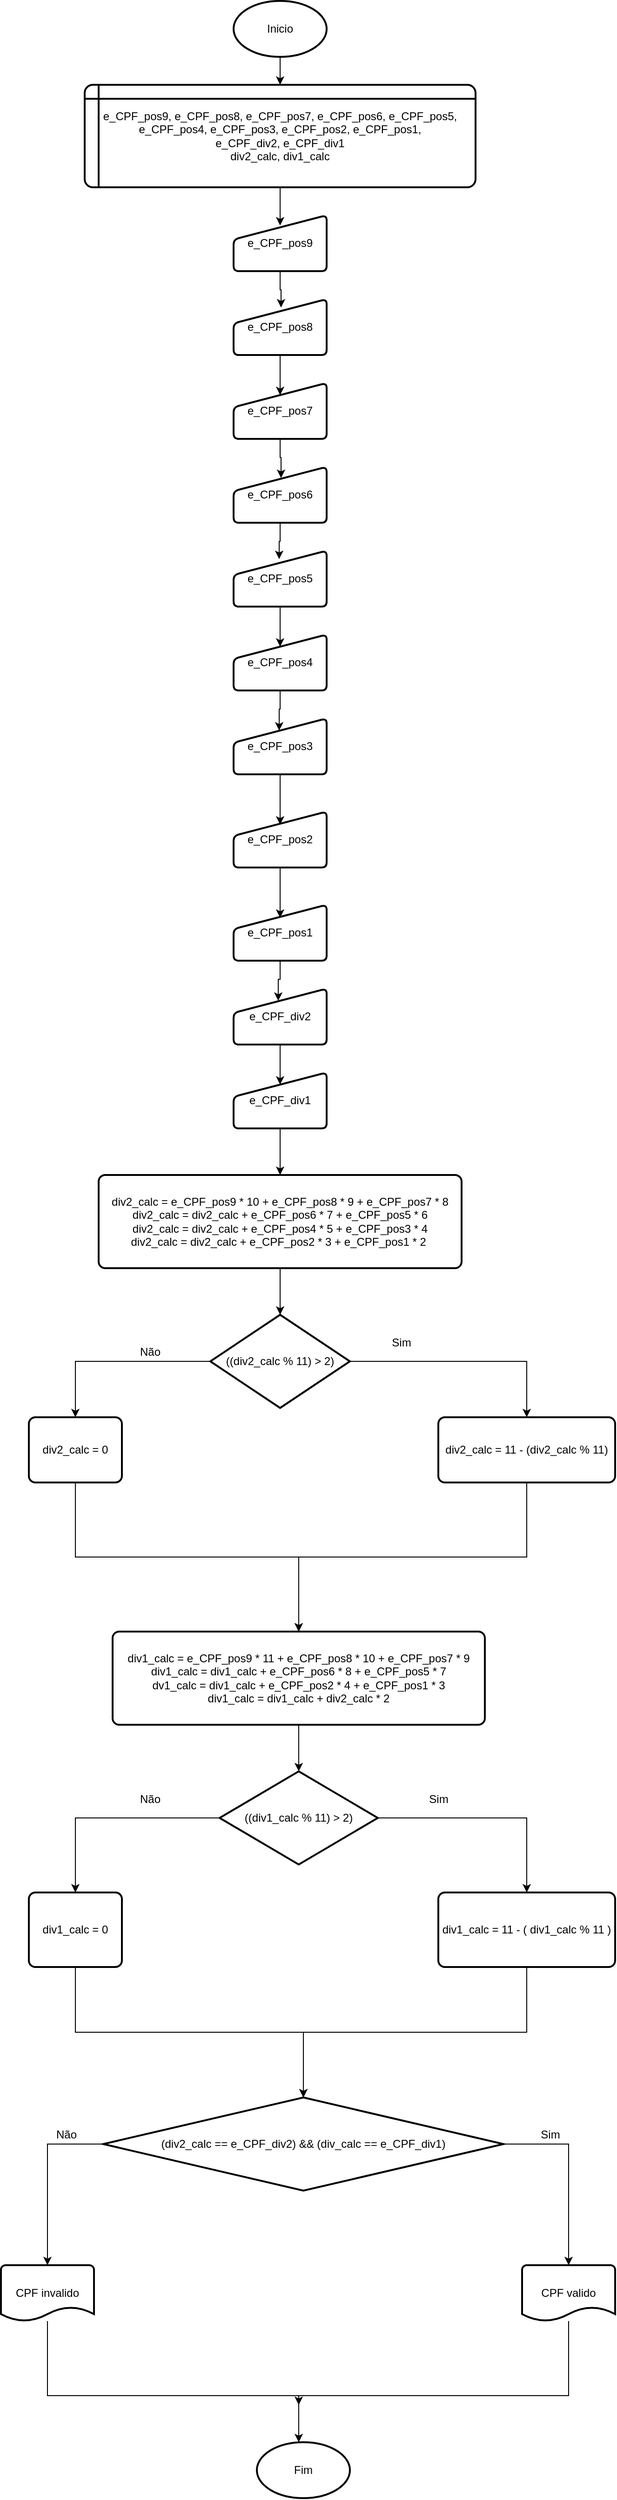 <mxfile version="14.4.9" type="google"><diagram id="ymmi0cdggnrDbH4_JByS" name="Page-1"><mxGraphModel dx="782" dy="482" grid="1" gridSize="10" guides="1" tooltips="1" connect="1" arrows="1" fold="1" page="1" pageScale="1" pageWidth="827" pageHeight="1169" math="0" shadow="0"><root><mxCell id="0"/><mxCell id="1" parent="0"/><mxCell id="In9KPS9zerUKqNhiDzna-3" style="edgeStyle=orthogonalEdgeStyle;rounded=0;orthogonalLoop=1;jettySize=auto;html=1;entryX=0.5;entryY=0;entryDx=0;entryDy=0;" parent="1" source="In9KPS9zerUKqNhiDzna-1" target="In9KPS9zerUKqNhiDzna-2" edge="1"><mxGeometry relative="1" as="geometry"/></mxCell><mxCell id="In9KPS9zerUKqNhiDzna-1" value="&lt;font style=&quot;vertical-align: inherit&quot;&gt;&lt;font style=&quot;vertical-align: inherit&quot;&gt;&lt;font style=&quot;vertical-align: inherit&quot;&gt;&lt;font style=&quot;vertical-align: inherit&quot;&gt;&lt;font style=&quot;vertical-align: inherit&quot;&gt;&lt;font style=&quot;vertical-align: inherit&quot;&gt;Inicio&lt;/font&gt;&lt;/font&gt;&lt;/font&gt;&lt;/font&gt;&lt;/font&gt;&lt;/font&gt;" style="strokeWidth=2;html=1;shape=mxgraph.flowchart.start_1;whiteSpace=wrap;" parent="1" vertex="1"><mxGeometry x="270" y="10" width="100" height="60" as="geometry"/></mxCell><mxCell id="In9KPS9zerUKqNhiDzna-8" style="edgeStyle=orthogonalEdgeStyle;rounded=0;orthogonalLoop=1;jettySize=auto;html=1;entryX=0.5;entryY=0.183;entryDx=0;entryDy=0;entryPerimeter=0;" parent="1" source="In9KPS9zerUKqNhiDzna-2" target="In9KPS9zerUKqNhiDzna-4" edge="1"><mxGeometry relative="1" as="geometry"/></mxCell><mxCell id="In9KPS9zerUKqNhiDzna-2" value="&lt;font style=&quot;vertical-align: inherit&quot;&gt;&lt;font style=&quot;vertical-align: inherit&quot;&gt;&lt;font style=&quot;vertical-align: inherit&quot;&gt;&lt;font style=&quot;vertical-align: inherit&quot;&gt;e_CPF_pos9, e_CPF_pos8, e_CPF_pos7, e_CPF_pos6, e_CPF_pos5,&lt;br&gt;e_CPF_pos4, e_CPF_pos3, e_CPF_pos2, e_CPF_pos1,&lt;br&gt;e_CPF_div2, e_CPF_div1&lt;br&gt;div2_calc, div1_calc&lt;br&gt;&lt;/font&gt;&lt;/font&gt;&lt;/font&gt;&lt;/font&gt;" style="shape=internalStorage;whiteSpace=wrap;html=1;dx=15;dy=15;rounded=1;arcSize=8;strokeWidth=2;" parent="1" vertex="1"><mxGeometry x="110" y="100" width="420" height="110" as="geometry"/></mxCell><mxCell id="In9KPS9zerUKqNhiDzna-9" style="edgeStyle=orthogonalEdgeStyle;rounded=0;orthogonalLoop=1;jettySize=auto;html=1;entryX=0.51;entryY=0.15;entryDx=0;entryDy=0;entryPerimeter=0;" parent="1" source="In9KPS9zerUKqNhiDzna-4" target="In9KPS9zerUKqNhiDzna-6" edge="1"><mxGeometry relative="1" as="geometry"/></mxCell><mxCell id="In9KPS9zerUKqNhiDzna-4" value="&lt;font style=&quot;vertical-align: inherit&quot;&gt;&lt;font style=&quot;vertical-align: inherit&quot;&gt;e_CPF_pos9&lt;/font&gt;&lt;/font&gt;" style="html=1;strokeWidth=2;shape=manualInput;whiteSpace=wrap;rounded=1;size=26;arcSize=11;" parent="1" vertex="1"><mxGeometry x="270" y="240" width="100" height="60" as="geometry"/></mxCell><mxCell id="In9KPS9zerUKqNhiDzna-18" style="edgeStyle=orthogonalEdgeStyle;rounded=0;orthogonalLoop=1;jettySize=auto;html=1;entryX=0.49;entryY=0.15;entryDx=0;entryDy=0;entryPerimeter=0;" parent="1" source="In9KPS9zerUKqNhiDzna-5" target="In9KPS9zerUKqNhiDzna-17" edge="1"><mxGeometry relative="1" as="geometry"/></mxCell><mxCell id="In9KPS9zerUKqNhiDzna-5" value="&lt;font style=&quot;vertical-align: inherit&quot;&gt;&lt;font style=&quot;vertical-align: inherit&quot;&gt;e_CPF_pos6&lt;/font&gt;&lt;/font&gt;" style="html=1;strokeWidth=2;shape=manualInput;whiteSpace=wrap;rounded=1;size=26;arcSize=11;" parent="1" vertex="1"><mxGeometry x="270" y="510" width="100" height="60" as="geometry"/></mxCell><mxCell id="In9KPS9zerUKqNhiDzna-11" style="edgeStyle=orthogonalEdgeStyle;rounded=0;orthogonalLoop=1;jettySize=auto;html=1;entryX=0.5;entryY=0.217;entryDx=0;entryDy=0;entryPerimeter=0;" parent="1" source="In9KPS9zerUKqNhiDzna-6" target="In9KPS9zerUKqNhiDzna-7" edge="1"><mxGeometry relative="1" as="geometry"/></mxCell><mxCell id="In9KPS9zerUKqNhiDzna-6" value="&lt;font style=&quot;vertical-align: inherit&quot;&gt;&lt;font style=&quot;vertical-align: inherit&quot;&gt;e_CPF_pos8&lt;/font&gt;&lt;/font&gt;" style="html=1;strokeWidth=2;shape=manualInput;whiteSpace=wrap;rounded=1;size=26;arcSize=11;" parent="1" vertex="1"><mxGeometry x="270" y="330" width="100" height="60" as="geometry"/></mxCell><mxCell id="In9KPS9zerUKqNhiDzna-13" style="edgeStyle=orthogonalEdgeStyle;rounded=0;orthogonalLoop=1;jettySize=auto;html=1;entryX=0.51;entryY=0.2;entryDx=0;entryDy=0;entryPerimeter=0;" parent="1" source="In9KPS9zerUKqNhiDzna-7" target="In9KPS9zerUKqNhiDzna-5" edge="1"><mxGeometry relative="1" as="geometry"/></mxCell><mxCell id="In9KPS9zerUKqNhiDzna-7" value="&lt;font style=&quot;vertical-align: inherit&quot;&gt;&lt;font style=&quot;vertical-align: inherit&quot;&gt;e_CPF_pos7&lt;/font&gt;&lt;/font&gt;" style="html=1;strokeWidth=2;shape=manualInput;whiteSpace=wrap;rounded=1;size=26;arcSize=11;" parent="1" vertex="1"><mxGeometry x="270" y="420" width="100" height="60" as="geometry"/></mxCell><mxCell id="In9KPS9zerUKqNhiDzna-25" style="edgeStyle=orthogonalEdgeStyle;rounded=0;orthogonalLoop=1;jettySize=auto;html=1;entryX=0.5;entryY=0.233;entryDx=0;entryDy=0;entryPerimeter=0;" parent="1" source="In9KPS9zerUKqNhiDzna-14" target="In9KPS9zerUKqNhiDzna-24" edge="1"><mxGeometry relative="1" as="geometry"/></mxCell><mxCell id="In9KPS9zerUKqNhiDzna-14" value="&lt;font style=&quot;vertical-align: inherit&quot;&gt;&lt;font style=&quot;vertical-align: inherit&quot;&gt;e_CPF_pos2&lt;/font&gt;&lt;/font&gt;" style="html=1;strokeWidth=2;shape=manualInput;whiteSpace=wrap;rounded=1;size=26;arcSize=11;" parent="1" vertex="1"><mxGeometry x="270" y="880" width="100" height="60" as="geometry"/></mxCell><mxCell id="In9KPS9zerUKqNhiDzna-21" style="edgeStyle=orthogonalEdgeStyle;rounded=0;orthogonalLoop=1;jettySize=auto;html=1;entryX=0.5;entryY=0.233;entryDx=0;entryDy=0;entryPerimeter=0;" parent="1" source="In9KPS9zerUKqNhiDzna-15" target="In9KPS9zerUKqNhiDzna-14" edge="1"><mxGeometry relative="1" as="geometry"><mxPoint x="320" y="880" as="targetPoint"/></mxGeometry></mxCell><mxCell id="In9KPS9zerUKqNhiDzna-15" value="&lt;font style=&quot;vertical-align: inherit&quot;&gt;&lt;font style=&quot;vertical-align: inherit&quot;&gt;e_CPF_pos3&lt;/font&gt;&lt;/font&gt;" style="html=1;strokeWidth=2;shape=manualInput;whiteSpace=wrap;rounded=1;size=26;arcSize=11;" parent="1" vertex="1"><mxGeometry x="270" y="780" width="100" height="60" as="geometry"/></mxCell><mxCell id="In9KPS9zerUKqNhiDzna-20" style="edgeStyle=orthogonalEdgeStyle;rounded=0;orthogonalLoop=1;jettySize=auto;html=1;entryX=0.49;entryY=0.217;entryDx=0;entryDy=0;entryPerimeter=0;" parent="1" source="In9KPS9zerUKqNhiDzna-16" target="In9KPS9zerUKqNhiDzna-15" edge="1"><mxGeometry relative="1" as="geometry"/></mxCell><mxCell id="In9KPS9zerUKqNhiDzna-16" value="&lt;font style=&quot;vertical-align: inherit&quot;&gt;&lt;font style=&quot;vertical-align: inherit&quot;&gt;e_CPF_pos4&lt;/font&gt;&lt;/font&gt;" style="html=1;strokeWidth=2;shape=manualInput;whiteSpace=wrap;rounded=1;size=26;arcSize=11;" parent="1" vertex="1"><mxGeometry x="270" y="690" width="100" height="60" as="geometry"/></mxCell><mxCell id="In9KPS9zerUKqNhiDzna-19" style="edgeStyle=orthogonalEdgeStyle;rounded=0;orthogonalLoop=1;jettySize=auto;html=1;entryX=0.5;entryY=0.217;entryDx=0;entryDy=0;entryPerimeter=0;" parent="1" source="In9KPS9zerUKqNhiDzna-17" target="In9KPS9zerUKqNhiDzna-16" edge="1"><mxGeometry relative="1" as="geometry"/></mxCell><mxCell id="In9KPS9zerUKqNhiDzna-17" value="&lt;font style=&quot;vertical-align: inherit&quot;&gt;&lt;font style=&quot;vertical-align: inherit&quot;&gt;e_CPF_pos5&lt;/font&gt;&lt;/font&gt;" style="html=1;strokeWidth=2;shape=manualInput;whiteSpace=wrap;rounded=1;size=26;arcSize=11;" parent="1" vertex="1"><mxGeometry x="270" y="600" width="100" height="60" as="geometry"/></mxCell><mxCell id="In9KPS9zerUKqNhiDzna-31" style="edgeStyle=orthogonalEdgeStyle;rounded=0;orthogonalLoop=1;jettySize=auto;html=1;entryX=0.5;entryY=0;entryDx=0;entryDy=0;" parent="1" source="In9KPS9zerUKqNhiDzna-22" target="In9KPS9zerUKqNhiDzna-30" edge="1"><mxGeometry relative="1" as="geometry"/></mxCell><mxCell id="In9KPS9zerUKqNhiDzna-22" value="&lt;font style=&quot;vertical-align: inherit&quot;&gt;&lt;font style=&quot;vertical-align: inherit&quot;&gt;e_CPF_div1&lt;/font&gt;&lt;/font&gt;" style="html=1;strokeWidth=2;shape=manualInput;whiteSpace=wrap;rounded=1;size=26;arcSize=11;" parent="1" vertex="1"><mxGeometry x="270" y="1160" width="100" height="60" as="geometry"/></mxCell><mxCell id="In9KPS9zerUKqNhiDzna-27" style="edgeStyle=orthogonalEdgeStyle;rounded=0;orthogonalLoop=1;jettySize=auto;html=1;entryX=0.5;entryY=0.217;entryDx=0;entryDy=0;entryPerimeter=0;" parent="1" source="In9KPS9zerUKqNhiDzna-23" target="In9KPS9zerUKqNhiDzna-22" edge="1"><mxGeometry relative="1" as="geometry"/></mxCell><mxCell id="In9KPS9zerUKqNhiDzna-23" value="&lt;font style=&quot;vertical-align: inherit&quot;&gt;&lt;font style=&quot;vertical-align: inherit&quot;&gt;e_CPF_div2&lt;/font&gt;&lt;/font&gt;" style="html=1;strokeWidth=2;shape=manualInput;whiteSpace=wrap;rounded=1;size=26;arcSize=11;" parent="1" vertex="1"><mxGeometry x="270" y="1070" width="100" height="60" as="geometry"/></mxCell><mxCell id="In9KPS9zerUKqNhiDzna-26" style="edgeStyle=orthogonalEdgeStyle;rounded=0;orthogonalLoop=1;jettySize=auto;html=1;entryX=0.48;entryY=0.217;entryDx=0;entryDy=0;entryPerimeter=0;" parent="1" source="In9KPS9zerUKqNhiDzna-24" target="In9KPS9zerUKqNhiDzna-23" edge="1"><mxGeometry relative="1" as="geometry"><mxPoint x="320" y="1070" as="targetPoint"/></mxGeometry></mxCell><mxCell id="In9KPS9zerUKqNhiDzna-24" value="&lt;font style=&quot;vertical-align: inherit&quot;&gt;&lt;font style=&quot;vertical-align: inherit&quot;&gt;e_CPF_pos1&lt;/font&gt;&lt;/font&gt;" style="html=1;strokeWidth=2;shape=manualInput;whiteSpace=wrap;rounded=1;size=26;arcSize=11;" parent="1" vertex="1"><mxGeometry x="270" y="980" width="100" height="60" as="geometry"/></mxCell><mxCell id="In9KPS9zerUKqNhiDzna-35" style="edgeStyle=orthogonalEdgeStyle;rounded=0;orthogonalLoop=1;jettySize=auto;html=1;" parent="1" source="In9KPS9zerUKqNhiDzna-29" target="In9KPS9zerUKqNhiDzna-33" edge="1"><mxGeometry relative="1" as="geometry"/></mxCell><mxCell id="In9KPS9zerUKqNhiDzna-36" style="edgeStyle=orthogonalEdgeStyle;rounded=0;orthogonalLoop=1;jettySize=auto;html=1;" parent="1" source="In9KPS9zerUKqNhiDzna-29" target="In9KPS9zerUKqNhiDzna-34" edge="1"><mxGeometry relative="1" as="geometry"/></mxCell><mxCell id="In9KPS9zerUKqNhiDzna-29" value="&lt;font style=&quot;vertical-align: inherit&quot;&gt;&lt;font style=&quot;vertical-align: inherit&quot;&gt;((div2_calc % 11) &amp;gt; 2)&lt;/font&gt;&lt;/font&gt;" style="strokeWidth=2;html=1;shape=mxgraph.flowchart.decision;whiteSpace=wrap;" parent="1" vertex="1"><mxGeometry x="245" y="1420" width="150" height="100" as="geometry"/></mxCell><mxCell id="In9KPS9zerUKqNhiDzna-32" style="edgeStyle=orthogonalEdgeStyle;rounded=0;orthogonalLoop=1;jettySize=auto;html=1;entryX=0.5;entryY=0;entryDx=0;entryDy=0;entryPerimeter=0;" parent="1" source="In9KPS9zerUKqNhiDzna-30" target="In9KPS9zerUKqNhiDzna-29" edge="1"><mxGeometry relative="1" as="geometry"/></mxCell><mxCell id="In9KPS9zerUKqNhiDzna-30" value="&lt;font style=&quot;vertical-align: inherit&quot;&gt;&lt;font style=&quot;vertical-align: inherit&quot;&gt;&lt;font style=&quot;vertical-align: inherit&quot;&gt;&lt;font style=&quot;vertical-align: inherit&quot;&gt;&lt;font style=&quot;vertical-align: inherit&quot;&gt;&lt;font style=&quot;vertical-align: inherit&quot;&gt;&lt;font style=&quot;vertical-align: inherit&quot;&gt;&lt;font style=&quot;vertical-align: inherit&quot;&gt;div2_calc = e_CPF_pos9 * 10 + e_CPF_pos8 * 9 + e_CPF_pos7 * 8&lt;br&gt;div2_calc = div2_calc + e_CPF_pos6 * 7 + e_CPF_pos5 * 6&lt;br&gt;div2_calc = div2_calc + e_CPF_pos4 * 5 + e_CPF_pos3 * 4&lt;br&gt;div2_calc = div2_calc + e_CPF_pos2 * 3 + e_CPF_pos1 * 2&amp;nbsp;&lt;br&gt;&lt;/font&gt;&lt;/font&gt;&lt;/font&gt;&lt;/font&gt;&lt;/font&gt;&lt;/font&gt;&lt;/font&gt;&lt;/font&gt;" style="rounded=1;whiteSpace=wrap;html=1;absoluteArcSize=1;arcSize=14;strokeWidth=2;" parent="1" vertex="1"><mxGeometry x="125" y="1270" width="390" height="100" as="geometry"/></mxCell><mxCell id="In9KPS9zerUKqNhiDzna-41" style="edgeStyle=orthogonalEdgeStyle;rounded=0;orthogonalLoop=1;jettySize=auto;html=1;entryX=0.5;entryY=0;entryDx=0;entryDy=0;" parent="1" source="In9KPS9zerUKqNhiDzna-33" target="In9KPS9zerUKqNhiDzna-39" edge="1"><mxGeometry relative="1" as="geometry"><Array as="points"><mxPoint x="585" y="1680"/><mxPoint x="340" y="1680"/></Array></mxGeometry></mxCell><mxCell id="In9KPS9zerUKqNhiDzna-33" value="&lt;font style=&quot;vertical-align: inherit&quot;&gt;&lt;font style=&quot;vertical-align: inherit&quot;&gt;&lt;font style=&quot;vertical-align: inherit&quot;&gt;&lt;font style=&quot;vertical-align: inherit&quot;&gt;div2_calc = 11 - (div2_calc % 11)&lt;/font&gt;&lt;/font&gt;&lt;/font&gt;&lt;/font&gt;" style="rounded=1;whiteSpace=wrap;html=1;absoluteArcSize=1;arcSize=14;strokeWidth=2;" parent="1" vertex="1"><mxGeometry x="490" y="1530" width="190" height="70" as="geometry"/></mxCell><mxCell id="In9KPS9zerUKqNhiDzna-40" style="edgeStyle=orthogonalEdgeStyle;rounded=0;orthogonalLoop=1;jettySize=auto;html=1;entryX=0.5;entryY=0;entryDx=0;entryDy=0;" parent="1" source="In9KPS9zerUKqNhiDzna-34" target="In9KPS9zerUKqNhiDzna-39" edge="1"><mxGeometry relative="1" as="geometry"><Array as="points"><mxPoint x="100" y="1680"/><mxPoint x="340" y="1680"/></Array></mxGeometry></mxCell><mxCell id="In9KPS9zerUKqNhiDzna-34" value="&lt;font style=&quot;vertical-align: inherit&quot;&gt;&lt;font style=&quot;vertical-align: inherit&quot;&gt;div2_calc = 0&lt;/font&gt;&lt;/font&gt;" style="rounded=1;whiteSpace=wrap;html=1;absoluteArcSize=1;arcSize=14;strokeWidth=2;" parent="1" vertex="1"><mxGeometry x="50" y="1530" width="100" height="70" as="geometry"/></mxCell><mxCell id="In9KPS9zerUKqNhiDzna-37" value="&lt;font style=&quot;vertical-align: inherit&quot;&gt;&lt;font style=&quot;vertical-align: inherit&quot;&gt;Sim&lt;/font&gt;&lt;/font&gt;" style="text;html=1;align=center;verticalAlign=middle;resizable=0;points=[];autosize=1;" parent="1" vertex="1"><mxGeometry x="430" y="1440" width="40" height="20" as="geometry"/></mxCell><mxCell id="In9KPS9zerUKqNhiDzna-38" value="&lt;font style=&quot;vertical-align: inherit&quot;&gt;&lt;font style=&quot;vertical-align: inherit&quot;&gt;Não&lt;/font&gt;&lt;/font&gt;" style="text;html=1;align=center;verticalAlign=middle;resizable=0;points=[];autosize=1;" parent="1" vertex="1"><mxGeometry x="160" y="1450" width="40" height="20" as="geometry"/></mxCell><mxCell id="In9KPS9zerUKqNhiDzna-50" style="edgeStyle=orthogonalEdgeStyle;rounded=0;orthogonalLoop=1;jettySize=auto;html=1;entryX=0.5;entryY=0;entryDx=0;entryDy=0;entryPerimeter=0;" parent="1" source="In9KPS9zerUKqNhiDzna-39" target="In9KPS9zerUKqNhiDzna-42" edge="1"><mxGeometry relative="1" as="geometry"/></mxCell><mxCell id="In9KPS9zerUKqNhiDzna-39" value="&lt;font style=&quot;vertical-align: inherit&quot;&gt;&lt;font style=&quot;vertical-align: inherit&quot;&gt;&lt;font style=&quot;vertical-align: inherit&quot;&gt;&lt;font style=&quot;vertical-align: inherit&quot;&gt;&lt;font style=&quot;vertical-align: inherit&quot;&gt;&lt;font style=&quot;vertical-align: inherit&quot;&gt;div1_calc = e_CPF_pos9 * 11 + e_CPF_pos8 * 10 + e_CPF_pos7 * 9 &lt;/font&gt;&lt;/font&gt;&lt;br&gt;&lt;font style=&quot;vertical-align: inherit&quot;&gt;&lt;font style=&quot;vertical-align: inherit&quot;&gt;div1_calc = div1_calc + e_CPF_pos6 * 8 + e_CPF_pos5 * 7&lt;/font&gt;&lt;/font&gt;&lt;br&gt;&lt;font style=&quot;vertical-align: inherit&quot;&gt;&lt;font style=&quot;vertical-align: inherit&quot;&gt;dv1_calc = div1_calc + e_CPF_pos2 * 4 + e_CPF_pos1 * 3&lt;br&gt;&lt;/font&gt;&lt;/font&gt;&lt;font style=&quot;vertical-align: inherit&quot;&gt;&lt;font style=&quot;vertical-align: inherit&quot;&gt;div1_calc = div1_calc + div2_calc * 2&lt;/font&gt;&lt;/font&gt;&lt;br&gt;&lt;/font&gt;&lt;/font&gt;&lt;/font&gt;&lt;/font&gt;" style="rounded=1;whiteSpace=wrap;html=1;absoluteArcSize=1;arcSize=14;strokeWidth=2;" parent="1" vertex="1"><mxGeometry x="140" y="1760" width="400" height="100" as="geometry"/></mxCell><mxCell id="In9KPS9zerUKqNhiDzna-45" style="edgeStyle=orthogonalEdgeStyle;rounded=0;orthogonalLoop=1;jettySize=auto;html=1;" parent="1" source="In9KPS9zerUKqNhiDzna-42" target="In9KPS9zerUKqNhiDzna-43" edge="1"><mxGeometry relative="1" as="geometry"/></mxCell><mxCell id="In9KPS9zerUKqNhiDzna-46" style="edgeStyle=orthogonalEdgeStyle;rounded=0;orthogonalLoop=1;jettySize=auto;html=1;" parent="1" source="In9KPS9zerUKqNhiDzna-42" target="In9KPS9zerUKqNhiDzna-44" edge="1"><mxGeometry relative="1" as="geometry"/></mxCell><mxCell id="In9KPS9zerUKqNhiDzna-42" value="&lt;font style=&quot;vertical-align: inherit&quot;&gt;&lt;font style=&quot;vertical-align: inherit&quot;&gt;((div1_calc % 11) &amp;gt; 2)&lt;/font&gt;&lt;/font&gt;" style="strokeWidth=2;html=1;shape=mxgraph.flowchart.decision;whiteSpace=wrap;" parent="1" vertex="1"><mxGeometry x="255" y="1910" width="170" height="100" as="geometry"/></mxCell><mxCell id="In9KPS9zerUKqNhiDzna-53" style="edgeStyle=orthogonalEdgeStyle;rounded=0;orthogonalLoop=1;jettySize=auto;html=1;" parent="1" source="In9KPS9zerUKqNhiDzna-43" target="In9KPS9zerUKqNhiDzna-49" edge="1"><mxGeometry relative="1" as="geometry"/></mxCell><mxCell id="In9KPS9zerUKqNhiDzna-43" value="&lt;font style=&quot;vertical-align: inherit&quot;&gt;&lt;font style=&quot;vertical-align: inherit&quot;&gt;div1_calc = 11 - ( div1_calc % 11 )&lt;/font&gt;&lt;/font&gt;" style="rounded=1;whiteSpace=wrap;html=1;absoluteArcSize=1;arcSize=14;strokeWidth=2;" parent="1" vertex="1"><mxGeometry x="490" y="2040" width="190" height="80" as="geometry"/></mxCell><mxCell id="In9KPS9zerUKqNhiDzna-51" style="edgeStyle=orthogonalEdgeStyle;rounded=0;orthogonalLoop=1;jettySize=auto;html=1;" parent="1" source="In9KPS9zerUKqNhiDzna-44" target="In9KPS9zerUKqNhiDzna-49" edge="1"><mxGeometry relative="1" as="geometry"/></mxCell><mxCell id="In9KPS9zerUKqNhiDzna-44" value="&lt;font style=&quot;vertical-align: inherit&quot;&gt;&lt;font style=&quot;vertical-align: inherit&quot;&gt;div1_calc = 0&lt;/font&gt;&lt;/font&gt;" style="rounded=1;whiteSpace=wrap;html=1;absoluteArcSize=1;arcSize=14;strokeWidth=2;" parent="1" vertex="1"><mxGeometry x="50" y="2040" width="100" height="80" as="geometry"/></mxCell><mxCell id="In9KPS9zerUKqNhiDzna-47" value="&lt;font style=&quot;vertical-align: inherit&quot;&gt;&lt;font style=&quot;vertical-align: inherit&quot;&gt;Sim&lt;/font&gt;&lt;/font&gt;" style="text;html=1;align=center;verticalAlign=middle;resizable=0;points=[];autosize=1;" parent="1" vertex="1"><mxGeometry x="470" y="1930" width="40" height="20" as="geometry"/></mxCell><mxCell id="In9KPS9zerUKqNhiDzna-48" value="&lt;font style=&quot;vertical-align: inherit&quot;&gt;&lt;font style=&quot;vertical-align: inherit&quot;&gt;Não&lt;/font&gt;&lt;/font&gt;" style="text;html=1;align=center;verticalAlign=middle;resizable=0;points=[];autosize=1;" parent="1" vertex="1"><mxGeometry x="160" y="1930" width="40" height="20" as="geometry"/></mxCell><mxCell id="In9KPS9zerUKqNhiDzna-56" style="edgeStyle=orthogonalEdgeStyle;rounded=0;orthogonalLoop=1;jettySize=auto;html=1;entryX=0.5;entryY=0;entryDx=0;entryDy=0;entryPerimeter=0;" parent="1" source="In9KPS9zerUKqNhiDzna-49" target="In9KPS9zerUKqNhiDzna-54" edge="1"><mxGeometry relative="1" as="geometry"/></mxCell><mxCell id="In9KPS9zerUKqNhiDzna-57" style="edgeStyle=orthogonalEdgeStyle;rounded=0;orthogonalLoop=1;jettySize=auto;html=1;" parent="1" source="In9KPS9zerUKqNhiDzna-49" target="In9KPS9zerUKqNhiDzna-55" edge="1"><mxGeometry relative="1" as="geometry"/></mxCell><mxCell id="In9KPS9zerUKqNhiDzna-49" value="&lt;font style=&quot;vertical-align: inherit&quot;&gt;&lt;font style=&quot;vertical-align: inherit&quot;&gt;(div2_calc == e_CPF_div2) &amp;amp;&amp;amp; (div_calc == e_CPF_div1)&lt;/font&gt;&lt;/font&gt;" style="strokeWidth=2;html=1;shape=mxgraph.flowchart.decision;whiteSpace=wrap;" parent="1" vertex="1"><mxGeometry x="130" y="2260" width="430" height="100" as="geometry"/></mxCell><mxCell id="In9KPS9zerUKqNhiDzna-62" style="edgeStyle=orthogonalEdgeStyle;rounded=0;orthogonalLoop=1;jettySize=auto;html=1;" parent="1" source="In9KPS9zerUKqNhiDzna-54" edge="1"><mxGeometry relative="1" as="geometry"><mxPoint x="340" y="2590" as="targetPoint"/><Array as="points"><mxPoint x="630" y="2580"/><mxPoint x="340" y="2580"/></Array></mxGeometry></mxCell><mxCell id="In9KPS9zerUKqNhiDzna-54" value="&lt;font style=&quot;vertical-align: inherit&quot;&gt;&lt;font style=&quot;vertical-align: inherit&quot;&gt;CPF valido&lt;/font&gt;&lt;/font&gt;" style="strokeWidth=2;html=1;shape=mxgraph.flowchart.document2;whiteSpace=wrap;size=0.25;" parent="1" vertex="1"><mxGeometry x="580" y="2440" width="100" height="60" as="geometry"/></mxCell><mxCell id="In9KPS9zerUKqNhiDzna-61" style="edgeStyle=orthogonalEdgeStyle;rounded=0;orthogonalLoop=1;jettySize=auto;html=1;" parent="1" source="In9KPS9zerUKqNhiDzna-55" target="In9KPS9zerUKqNhiDzna-60" edge="1"><mxGeometry relative="1" as="geometry"><Array as="points"><mxPoint x="70" y="2580"/><mxPoint x="340" y="2580"/></Array></mxGeometry></mxCell><mxCell id="In9KPS9zerUKqNhiDzna-55" value="&lt;font style=&quot;vertical-align: inherit&quot;&gt;&lt;font style=&quot;vertical-align: inherit&quot;&gt;CPF invalido&lt;/font&gt;&lt;/font&gt;" style="strokeWidth=2;html=1;shape=mxgraph.flowchart.document2;whiteSpace=wrap;size=0.25;" parent="1" vertex="1"><mxGeometry x="20" y="2440" width="100" height="60" as="geometry"/></mxCell><mxCell id="In9KPS9zerUKqNhiDzna-58" value="&lt;font style=&quot;vertical-align: inherit&quot;&gt;&lt;font style=&quot;vertical-align: inherit&quot;&gt;Sim&lt;/font&gt;&lt;/font&gt;" style="text;html=1;align=center;verticalAlign=middle;resizable=0;points=[];autosize=1;" parent="1" vertex="1"><mxGeometry x="590" y="2290" width="40" height="20" as="geometry"/></mxCell><mxCell id="In9KPS9zerUKqNhiDzna-59" value="&lt;font style=&quot;vertical-align: inherit&quot;&gt;&lt;font style=&quot;vertical-align: inherit&quot;&gt;Não&lt;/font&gt;&lt;/font&gt;" style="text;html=1;align=center;verticalAlign=middle;resizable=0;points=[];autosize=1;" parent="1" vertex="1"><mxGeometry x="70" y="2290" width="40" height="20" as="geometry"/></mxCell><mxCell id="In9KPS9zerUKqNhiDzna-60" value="&lt;font style=&quot;vertical-align: inherit&quot;&gt;&lt;font style=&quot;vertical-align: inherit&quot;&gt;Fim&lt;/font&gt;&lt;/font&gt;" style="strokeWidth=2;html=1;shape=mxgraph.flowchart.start_1;whiteSpace=wrap;" parent="1" vertex="1"><mxGeometry x="295" y="2630" width="100" height="60" as="geometry"/></mxCell></root></mxGraphModel></diagram></mxfile>
